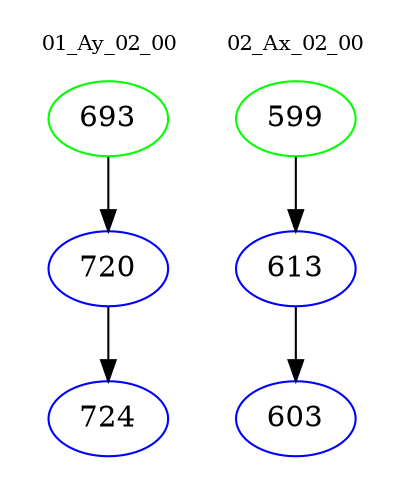 digraph{
subgraph cluster_0 {
color = white
label = "01_Ay_02_00";
fontsize=10;
T0_693 [label="693", color="green"]
T0_693 -> T0_720 [color="black"]
T0_720 [label="720", color="blue"]
T0_720 -> T0_724 [color="black"]
T0_724 [label="724", color="blue"]
}
subgraph cluster_1 {
color = white
label = "02_Ax_02_00";
fontsize=10;
T1_599 [label="599", color="green"]
T1_599 -> T1_613 [color="black"]
T1_613 [label="613", color="blue"]
T1_613 -> T1_603 [color="black"]
T1_603 [label="603", color="blue"]
}
}
